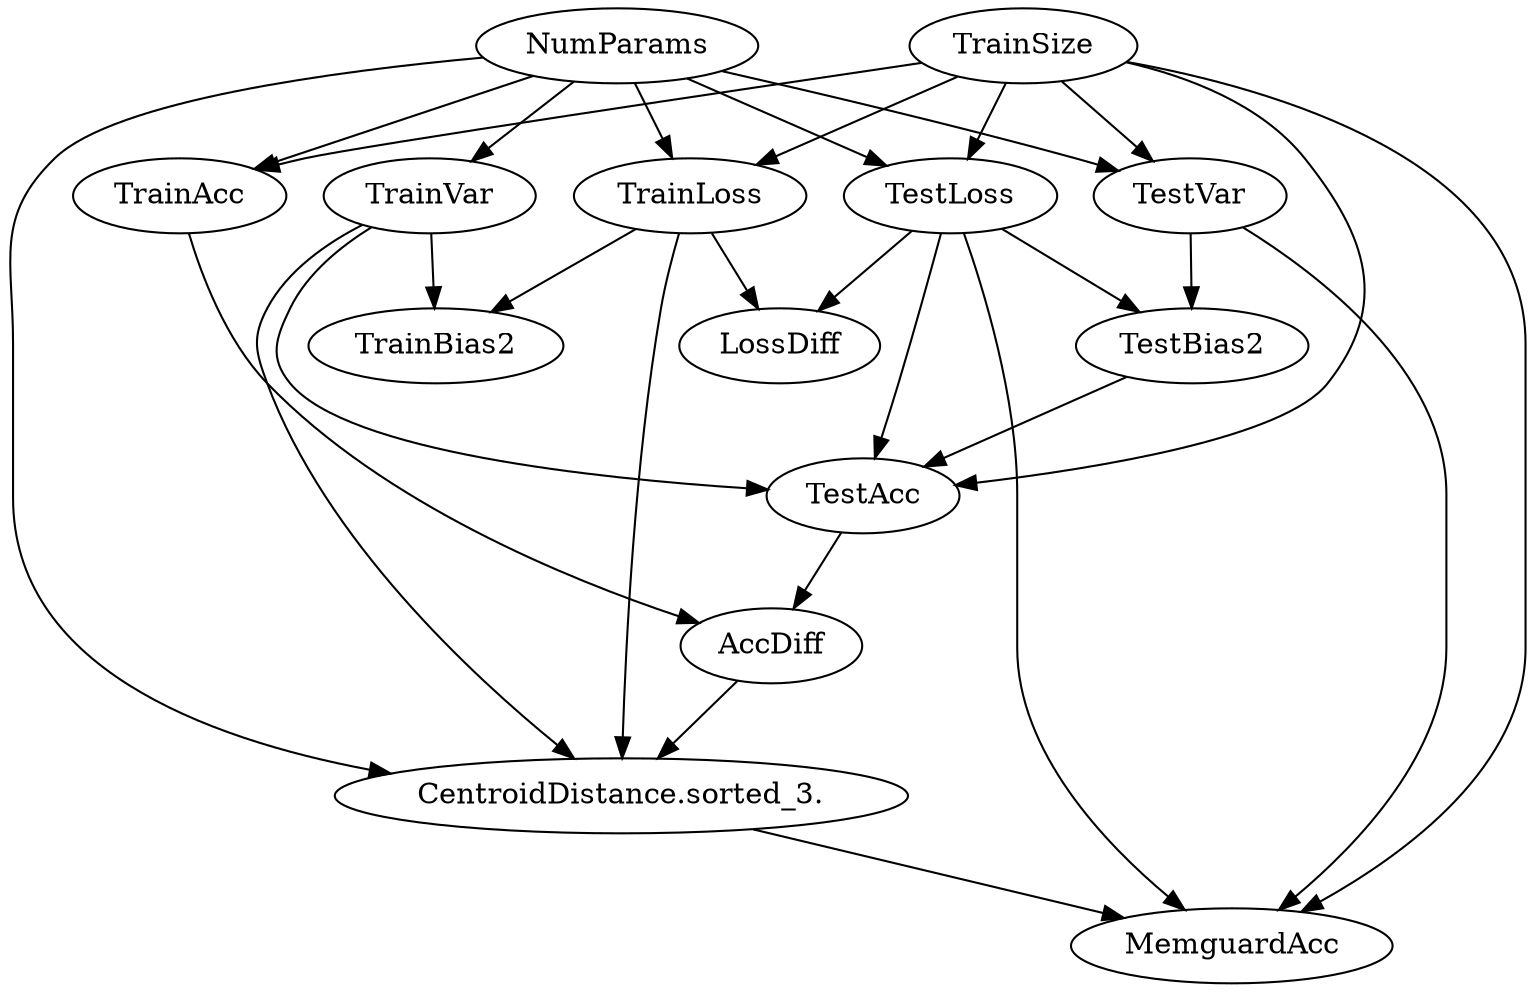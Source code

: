 digraph {
  "TrainAcc" ;
  "TestAcc" ;
  "AccDiff" ;
  "TrainLoss" ;
  "TestLoss" ;
  "LossDiff" ;
  "TrainVar" ;
  "TestVar" ;
  "TrainBias2" ;
  "TestBias2" ;
  "NumParams" ;
  "CentroidDistance.sorted_3." ;
  "TrainSize" ;
  "MemguardAcc" ;
  edge [dir=forward] "TrainAcc" -> "AccDiff" ;
  edge [dir=forward] "TestAcc" -> "AccDiff" ;
  edge [dir=forward] "AccDiff" -> "CentroidDistance.sorted_3." ;
  edge [dir=forward] "TrainLoss" -> "LossDiff" ;
  edge [dir=forward] "TrainLoss" -> "TrainBias2" ;
  edge [dir=forward] "TrainLoss" -> "CentroidDistance.sorted_3." ;
  edge [dir=forward] "TestLoss" -> "TestAcc" ;
  edge [dir=forward] "TestLoss" -> "LossDiff" ;
  edge [dir=forward] "TestLoss" -> "TestBias2" ;
  edge [dir=forward] "TestLoss" -> "MemguardAcc" ;
  edge [dir=forward] "TrainVar" -> "TestAcc" ;
  edge [dir=forward] "TrainVar" -> "TrainBias2" ;
  edge [dir=forward] "TrainVar" -> "CentroidDistance.sorted_3." ;
  edge [dir=forward] "TestVar" -> "TestBias2" ;
  edge [dir=forward] "TestVar" -> "MemguardAcc" ;
  edge [dir=forward] "TestBias2" -> "TestAcc" ;
  edge [dir=forward] "NumParams" -> "TrainAcc" ;
  edge [dir=forward] "NumParams" -> "TrainLoss" ;
  edge [dir=forward] "NumParams" -> "TestLoss" ;
  edge [dir=forward] "NumParams" -> "TrainVar" ;
  edge [dir=forward] "NumParams" -> "TestVar" ;
  edge [dir=forward] "NumParams" -> "CentroidDistance.sorted_3." ;
  edge [dir=forward] "CentroidDistance.sorted_3." -> "MemguardAcc" ;
  edge [dir=forward] "TrainSize" -> "TrainAcc" ;
  edge [dir=forward] "TrainSize" -> "TestAcc" ;
  edge [dir=forward] "TrainSize" -> "TrainLoss" ;
  edge [dir=forward] "TrainSize" -> "TestLoss" ;
  edge [dir=forward] "TrainSize" -> "TestVar" ;
  edge [dir=forward] "TrainSize" -> "MemguardAcc" ;
}
